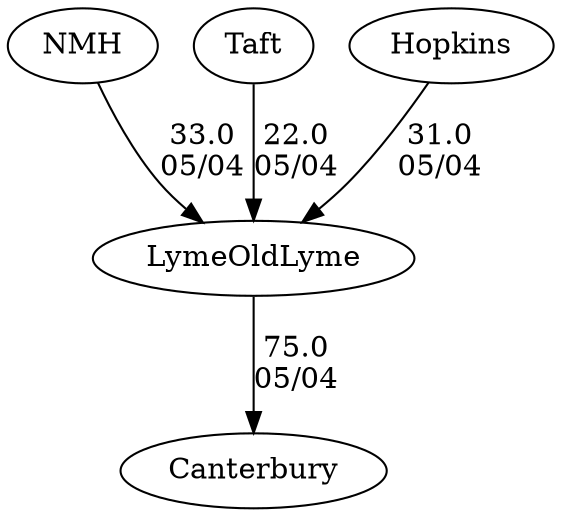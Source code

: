 digraph girls4foursLymeOldLyme {Canterbury [URL="girls4foursLymeOldLymeCanterbury.html"];LymeOldLyme [URL="girls4foursLymeOldLymeLymeOldLyme.html"];NMH [URL="girls4foursLymeOldLymeNMH.html"];Taft [URL="girls4foursLymeOldLymeTaft.html"];Hopkins [URL="girls4foursLymeOldLymeHopkins.html"];NMH -> LymeOldLyme[label="33.0
05/04", weight="67", tooltip="Founder's Day Regatta			
", URL="", random="random"]; 
Hopkins -> LymeOldLyme[label="31.0
05/04", weight="69", tooltip="Founder's Day Regatta			
", URL="", random="random"]; 
Taft -> LymeOldLyme[label="22.0
05/04", weight="78", tooltip="Founder's Day Regatta			
", URL="", random="random"]; 
LymeOldLyme -> Canterbury[label="75.0
05/04", weight="25", tooltip="Founder's Day Regatta			
", URL="", random="random"]}